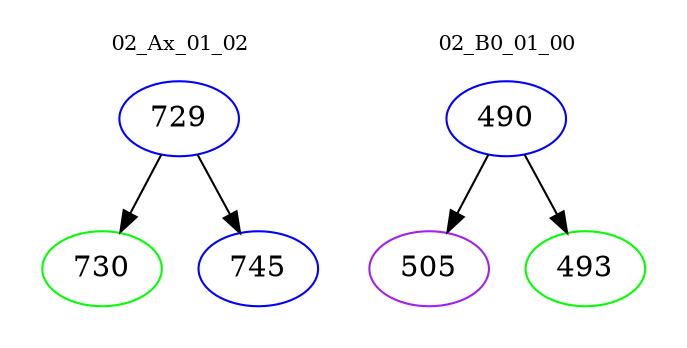 digraph{
subgraph cluster_0 {
color = white
label = "02_Ax_01_02";
fontsize=10;
T0_729 [label="729", color="blue"]
T0_729 -> T0_730 [color="black"]
T0_730 [label="730", color="green"]
T0_729 -> T0_745 [color="black"]
T0_745 [label="745", color="blue"]
}
subgraph cluster_1 {
color = white
label = "02_B0_01_00";
fontsize=10;
T1_490 [label="490", color="blue"]
T1_490 -> T1_505 [color="black"]
T1_505 [label="505", color="purple"]
T1_490 -> T1_493 [color="black"]
T1_493 [label="493", color="green"]
}
}
